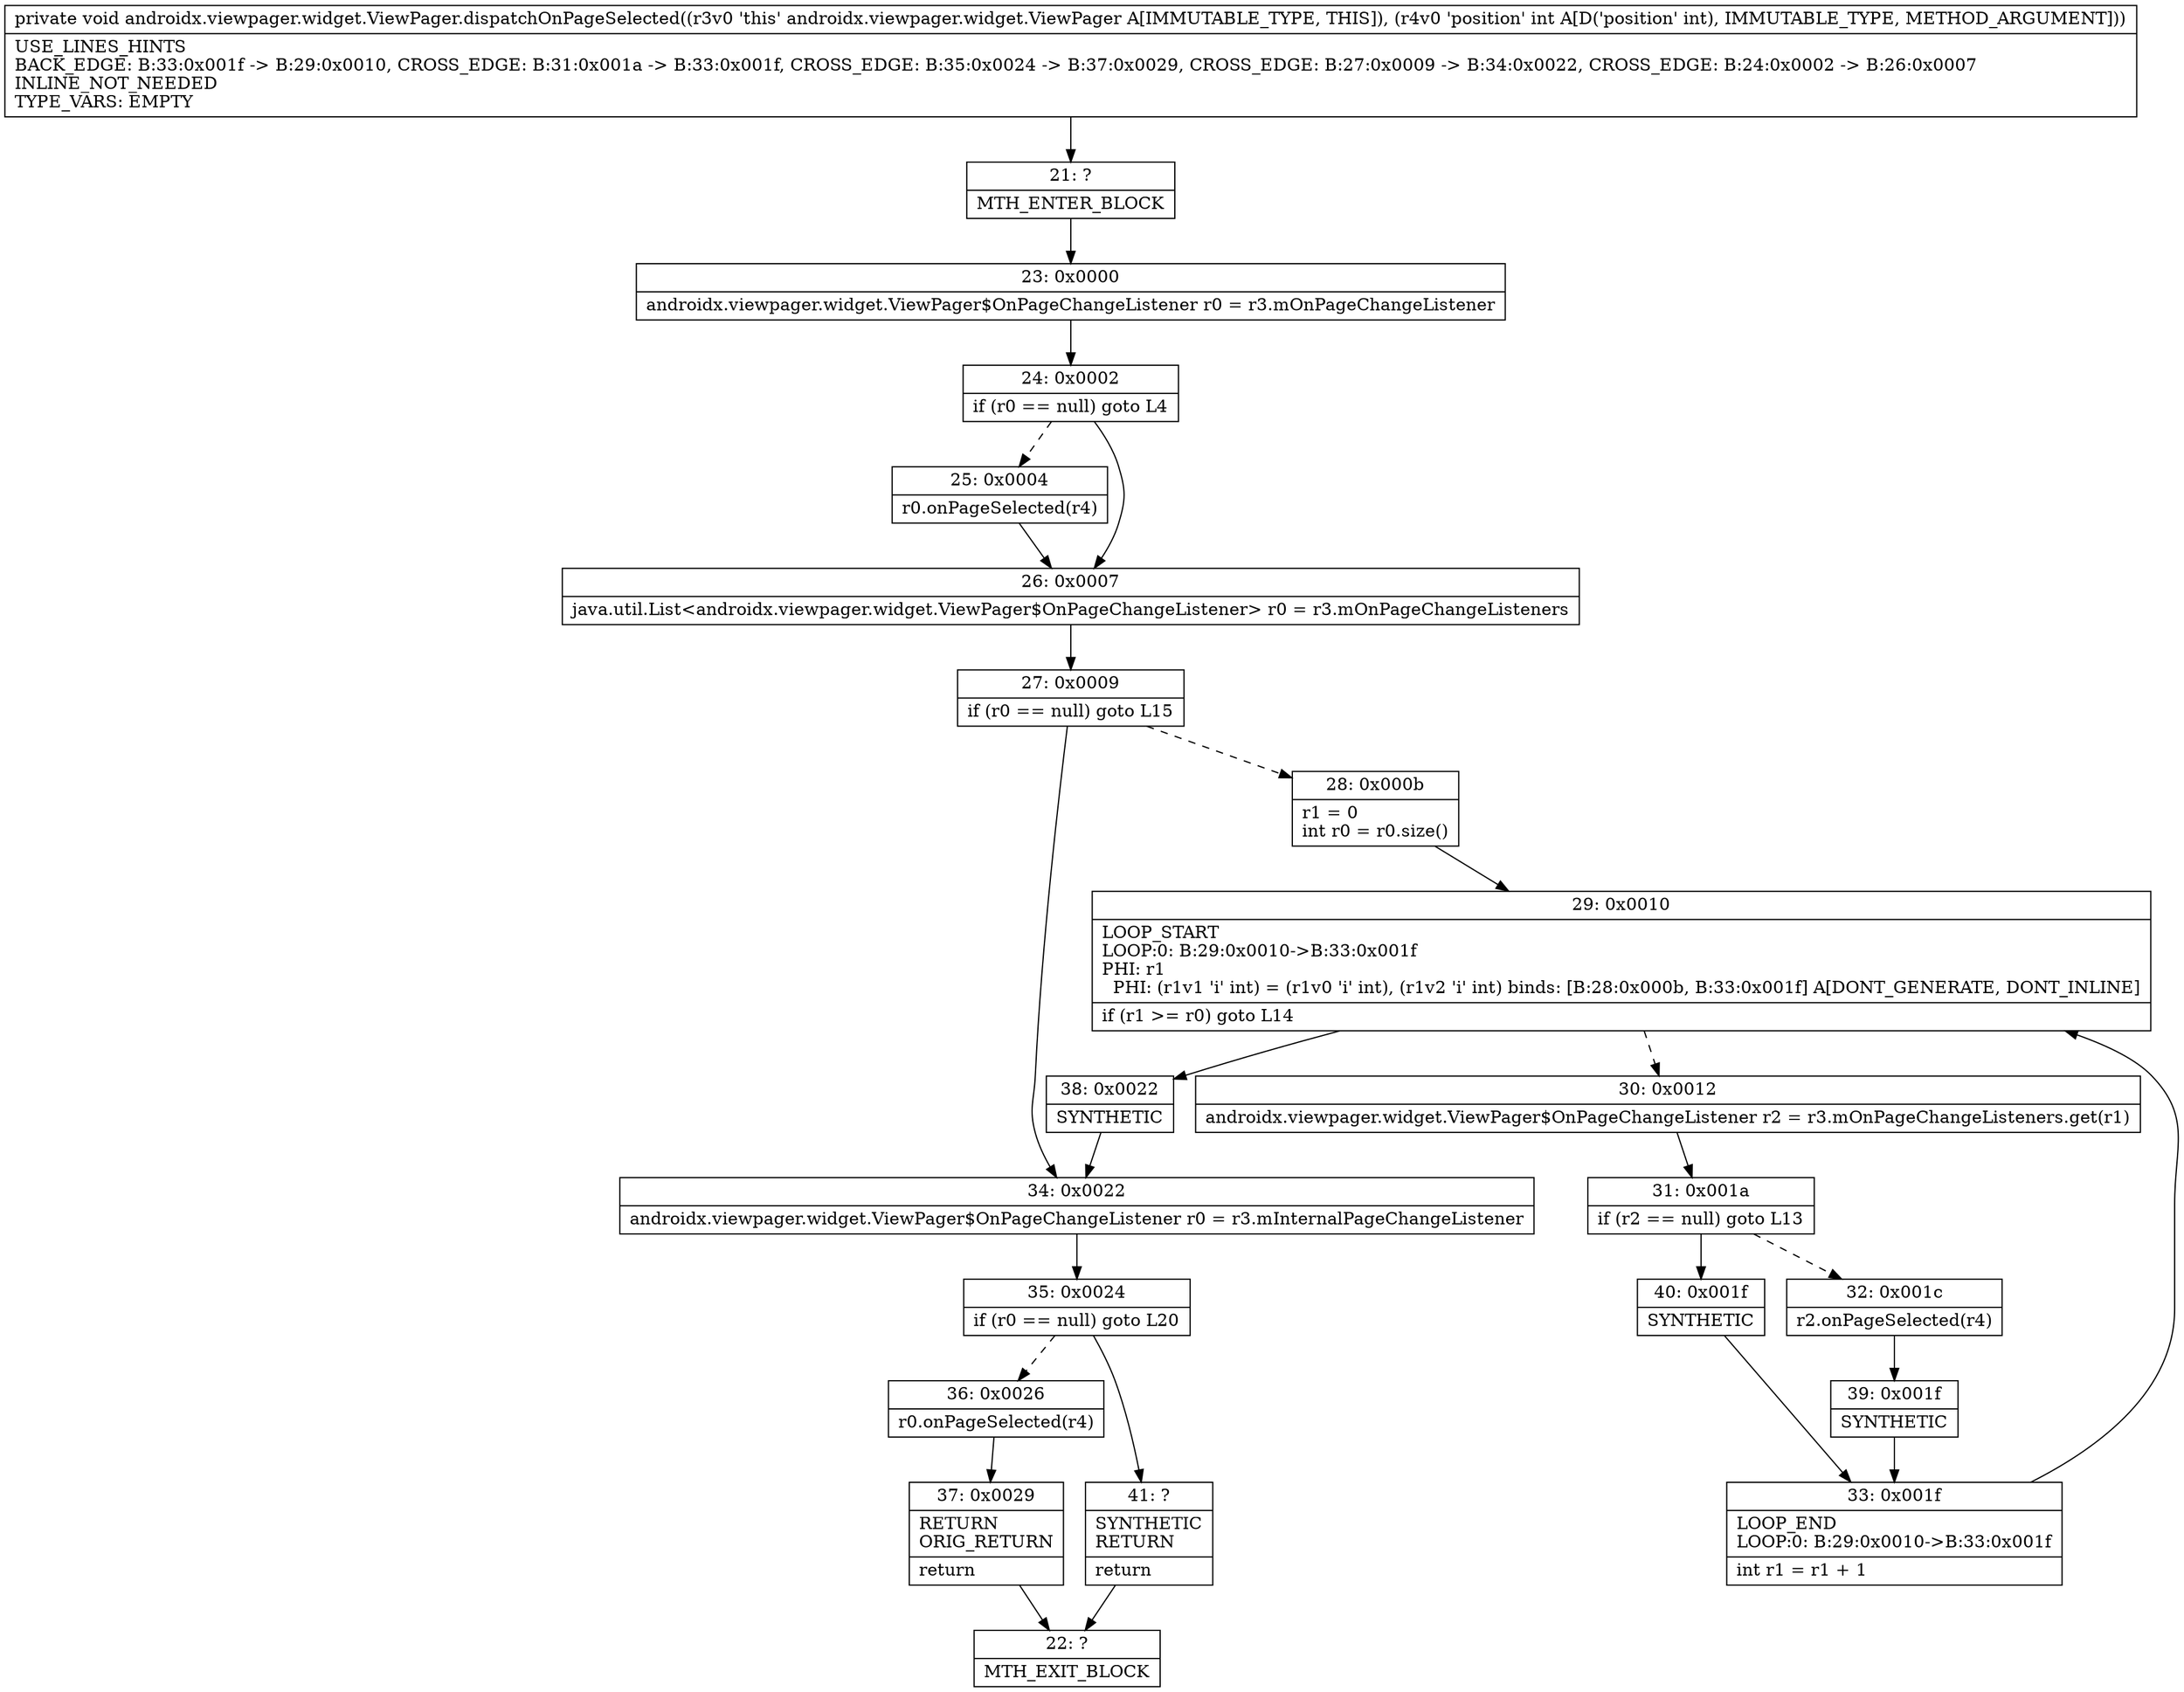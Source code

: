 digraph "CFG forandroidx.viewpager.widget.ViewPager.dispatchOnPageSelected(I)V" {
Node_21 [shape=record,label="{21\:\ ?|MTH_ENTER_BLOCK\l}"];
Node_23 [shape=record,label="{23\:\ 0x0000|androidx.viewpager.widget.ViewPager$OnPageChangeListener r0 = r3.mOnPageChangeListener\l}"];
Node_24 [shape=record,label="{24\:\ 0x0002|if (r0 == null) goto L4\l}"];
Node_25 [shape=record,label="{25\:\ 0x0004|r0.onPageSelected(r4)\l}"];
Node_26 [shape=record,label="{26\:\ 0x0007|java.util.List\<androidx.viewpager.widget.ViewPager$OnPageChangeListener\> r0 = r3.mOnPageChangeListeners\l}"];
Node_27 [shape=record,label="{27\:\ 0x0009|if (r0 == null) goto L15\l}"];
Node_28 [shape=record,label="{28\:\ 0x000b|r1 = 0\lint r0 = r0.size()\l}"];
Node_29 [shape=record,label="{29\:\ 0x0010|LOOP_START\lLOOP:0: B:29:0x0010\-\>B:33:0x001f\lPHI: r1 \l  PHI: (r1v1 'i' int) = (r1v0 'i' int), (r1v2 'i' int) binds: [B:28:0x000b, B:33:0x001f] A[DONT_GENERATE, DONT_INLINE]\l|if (r1 \>= r0) goto L14\l}"];
Node_30 [shape=record,label="{30\:\ 0x0012|androidx.viewpager.widget.ViewPager$OnPageChangeListener r2 = r3.mOnPageChangeListeners.get(r1)\l}"];
Node_31 [shape=record,label="{31\:\ 0x001a|if (r2 == null) goto L13\l}"];
Node_32 [shape=record,label="{32\:\ 0x001c|r2.onPageSelected(r4)\l}"];
Node_39 [shape=record,label="{39\:\ 0x001f|SYNTHETIC\l}"];
Node_33 [shape=record,label="{33\:\ 0x001f|LOOP_END\lLOOP:0: B:29:0x0010\-\>B:33:0x001f\l|int r1 = r1 + 1\l}"];
Node_40 [shape=record,label="{40\:\ 0x001f|SYNTHETIC\l}"];
Node_38 [shape=record,label="{38\:\ 0x0022|SYNTHETIC\l}"];
Node_34 [shape=record,label="{34\:\ 0x0022|androidx.viewpager.widget.ViewPager$OnPageChangeListener r0 = r3.mInternalPageChangeListener\l}"];
Node_35 [shape=record,label="{35\:\ 0x0024|if (r0 == null) goto L20\l}"];
Node_36 [shape=record,label="{36\:\ 0x0026|r0.onPageSelected(r4)\l}"];
Node_37 [shape=record,label="{37\:\ 0x0029|RETURN\lORIG_RETURN\l|return\l}"];
Node_22 [shape=record,label="{22\:\ ?|MTH_EXIT_BLOCK\l}"];
Node_41 [shape=record,label="{41\:\ ?|SYNTHETIC\lRETURN\l|return\l}"];
MethodNode[shape=record,label="{private void androidx.viewpager.widget.ViewPager.dispatchOnPageSelected((r3v0 'this' androidx.viewpager.widget.ViewPager A[IMMUTABLE_TYPE, THIS]), (r4v0 'position' int A[D('position' int), IMMUTABLE_TYPE, METHOD_ARGUMENT]))  | USE_LINES_HINTS\lBACK_EDGE: B:33:0x001f \-\> B:29:0x0010, CROSS_EDGE: B:31:0x001a \-\> B:33:0x001f, CROSS_EDGE: B:35:0x0024 \-\> B:37:0x0029, CROSS_EDGE: B:27:0x0009 \-\> B:34:0x0022, CROSS_EDGE: B:24:0x0002 \-\> B:26:0x0007\lINLINE_NOT_NEEDED\lTYPE_VARS: EMPTY\l}"];
MethodNode -> Node_21;Node_21 -> Node_23;
Node_23 -> Node_24;
Node_24 -> Node_25[style=dashed];
Node_24 -> Node_26;
Node_25 -> Node_26;
Node_26 -> Node_27;
Node_27 -> Node_28[style=dashed];
Node_27 -> Node_34;
Node_28 -> Node_29;
Node_29 -> Node_30[style=dashed];
Node_29 -> Node_38;
Node_30 -> Node_31;
Node_31 -> Node_32[style=dashed];
Node_31 -> Node_40;
Node_32 -> Node_39;
Node_39 -> Node_33;
Node_33 -> Node_29;
Node_40 -> Node_33;
Node_38 -> Node_34;
Node_34 -> Node_35;
Node_35 -> Node_36[style=dashed];
Node_35 -> Node_41;
Node_36 -> Node_37;
Node_37 -> Node_22;
Node_41 -> Node_22;
}

